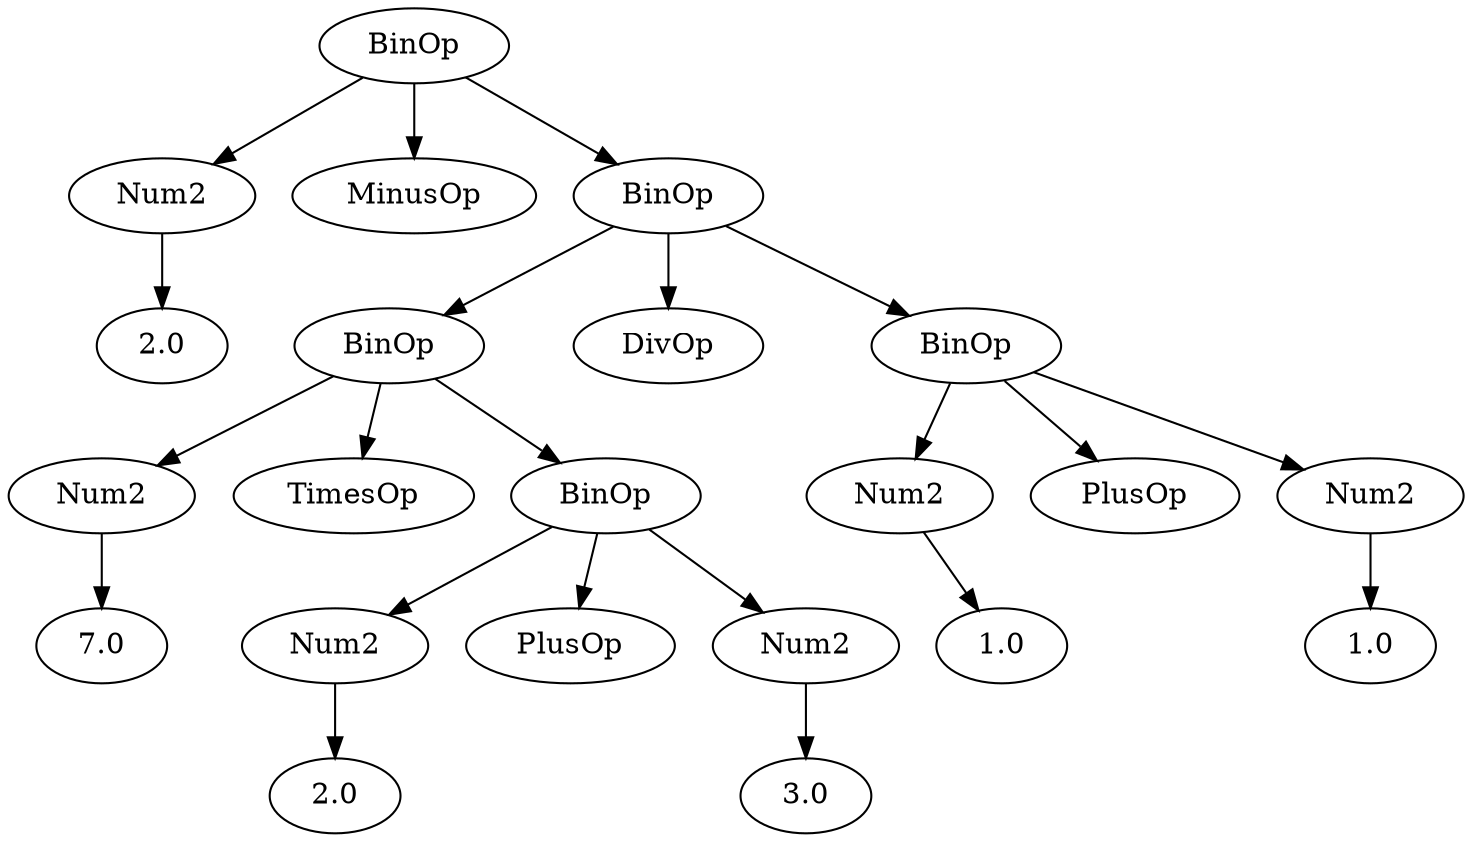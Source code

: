digraph "" {
  "1" [label=" BinOp "];
  "1" -> "1.1" [];
  "1" -> "1.2" [];
  "1" -> "1.3" [];
  "1.1" [label=" Num2 "];
  "1.1" -> "1.1.1" [];
  "1.1.1" [label=" 2.0 "];
  "1.2" [label=" MinusOp "];
  "1.3" [label=" BinOp "];
  "1.3" -> "1.3.1" [];
  "1.3" -> "1.3.2" [];
  "1.3" -> "1.3.3" [];
  "1.3.1" [label=" BinOp "];
  "1.3.1" -> "1.3.1.1" [];
  "1.3.1" -> "1.3.1.2" [];
  "1.3.1" -> "1.3.1.3" [];
  "1.3.1.1" [label=" Num2 "];
  "1.3.1.1" -> "1.3.1.1.1" [];
  "1.3.1.1.1" [label=" 7.0 "];
  "1.3.1.2" [label=" TimesOp "];
  "1.3.1.3" [label=" BinOp "];
  "1.3.1.3" -> "1.3.1.3.1" [];
  "1.3.1.3" -> "1.3.1.3.2" [];
  "1.3.1.3" -> "1.3.1.3.3" [];
  "1.3.1.3.1" [label=" Num2 "];
  "1.3.1.3.1" -> "1.3.1.3.1.1" [];
  "1.3.1.3.1.1" [label=" 2.0 "];
  "1.3.1.3.2" [label=" PlusOp "];
  "1.3.1.3.3" [label=" Num2 "];
  "1.3.1.3.3" -> "1.3.1.3.3.1" [];
  "1.3.1.3.3.1" [label=" 3.0 "];
  "1.3.2" [label=" DivOp "];
  "1.3.3" [label=" BinOp "];
  "1.3.3" -> "1.3.3.1" [];
  "1.3.3" -> "1.3.3.2" [];
  "1.3.3" -> "1.3.3.3" [];
  "1.3.3.1" [label=" Num2 "];
  "1.3.3.1" -> "1.3.3.1.1" [];
  "1.3.3.1.1" [label=" 1.0 "];
  "1.3.3.2" [label=" PlusOp "];
  "1.3.3.3" [label=" Num2 "];
  "1.3.3.3" -> "1.3.3.3.1" [];
  "1.3.3.3.1" [label=" 1.0 "];
}
